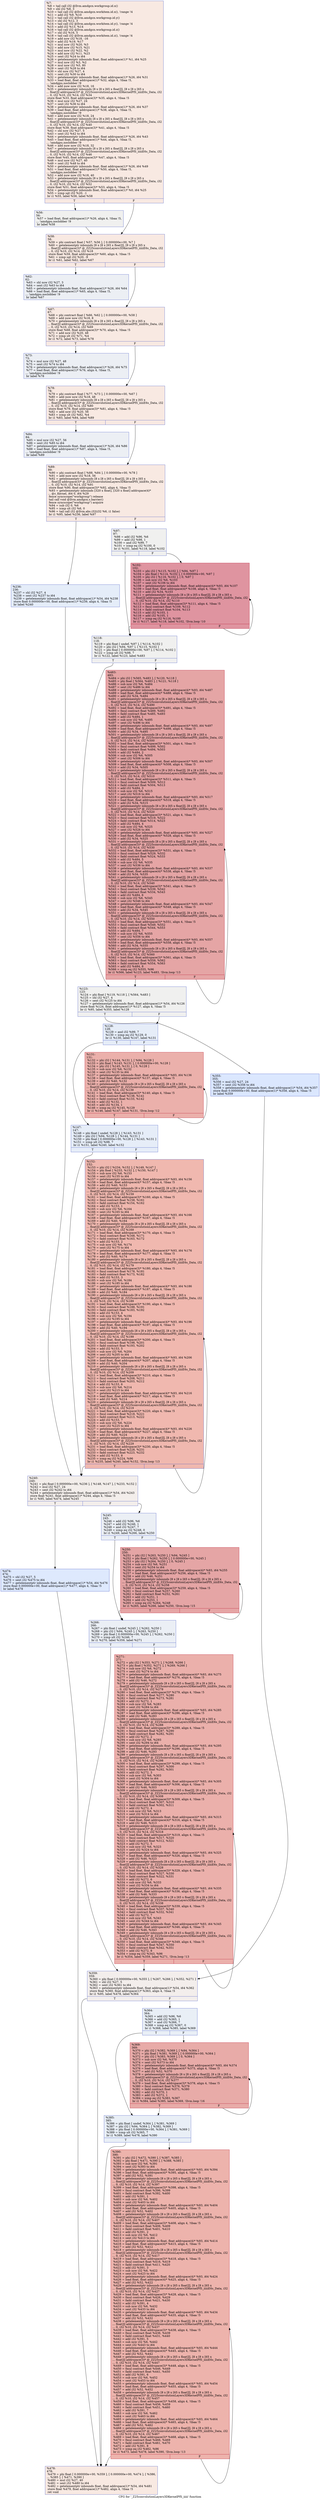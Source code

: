 digraph "CFG for '_Z25convolutionLayers3DKernelPfS_iiiii' function" {
	label="CFG for '_Z25convolutionLayers3DKernelPfS_iiiii' function";

	Node0x519ea80 [shape=record,color="#3d50c3ff", style=filled, fillcolor="#efcebd70",label="{%7:\l  %8 = tail call i32 @llvm.amdgcn.workgroup.id.x()\l  %9 = shl i32 %8, 3\l  %10 = tail call i32 @llvm.amdgcn.workitem.id.x(), !range !4\l  %11 = add i32 %9, %10\l  %12 = tail call i32 @llvm.amdgcn.workgroup.id.y()\l  %13 = shl i32 %12, 3\l  %14 = tail call i32 @llvm.amdgcn.workitem.id.y(), !range !4\l  %15 = add i32 %13, %14\l  %16 = tail call i32 @llvm.amdgcn.workgroup.id.z()\l  %17 = shl i32 %16, 5\l  %18 = tail call i32 @llvm.amdgcn.workitem.id.z(), !range !4\l  %19 = add nsw i32 %18, -16\l  %20 = add i32 %19, %17\l  %21 = mul nsw i32 %20, %3\l  %22 = add nsw i32 %15, %21\l  %23 = mul nsw i32 %22, %2\l  %24 = add nsw i32 %11, %23\l  %25 = sext i32 %24 to i64\l  %26 = getelementptr inbounds float, float addrspace(1)* %1, i64 %25\l  %27 = mul nsw i32 %3, %2\l  %28 = mul nsw i32 %5, 80\l  %29 = sext i32 %28 to i64\l  %30 = shl nsw i32 %27, 4\l  %31 = sext i32 %30 to i64\l  %32 = getelementptr inbounds float, float addrspace(1)* %26, i64 %31\l  %33 = load float, float addrspace(1)* %32, align 4, !tbaa !5,\l... !amdgpu.noclobber !9\l  %34 = add nuw nsw i32 %18, 16\l  %35 = getelementptr inbounds [8 x [8 x [65 x float]]], [8 x [8 x [65 x\l... float]]] addrspace(3)* @_ZZ25convolutionLayers3DKernelPfS_iiiiiE6s_Data, i32\l... 0, i32 %10, i32 %14, i32 %34\l  store float %33, float addrspace(3)* %35, align 4, !tbaa !5\l  %36 = mul nsw i32 %27, 24\l  %37 = sext i32 %36 to i64\l  %38 = getelementptr inbounds float, float addrspace(1)* %26, i64 %37\l  %39 = load float, float addrspace(1)* %38, align 4, !tbaa !5,\l... !amdgpu.noclobber !9\l  %40 = add nuw nsw i32 %18, 24\l  %41 = getelementptr inbounds [8 x [8 x [65 x float]]], [8 x [8 x [65 x\l... float]]] addrspace(3)* @_ZZ25convolutionLayers3DKernelPfS_iiiiiE6s_Data, i32\l... 0, i32 %10, i32 %14, i32 %40\l  store float %39, float addrspace(3)* %41, align 4, !tbaa !5\l  %42 = shl nsw i32 %27, 5\l  %43 = sext i32 %42 to i64\l  %44 = getelementptr inbounds float, float addrspace(1)* %26, i64 %43\l  %45 = load float, float addrspace(1)* %44, align 4, !tbaa !5,\l... !amdgpu.noclobber !9\l  %46 = add nuw nsw i32 %18, 32\l  %47 = getelementptr inbounds [8 x [8 x [65 x float]]], [8 x [8 x [65 x\l... float]]] addrspace(3)* @_ZZ25convolutionLayers3DKernelPfS_iiiiiE6s_Data, i32\l... 0, i32 %10, i32 %14, i32 %46\l  store float %45, float addrspace(3)* %47, align 4, !tbaa !5\l  %48 = mul nsw i32 %27, 40\l  %49 = sext i32 %48 to i64\l  %50 = getelementptr inbounds float, float addrspace(1)* %26, i64 %49\l  %51 = load float, float addrspace(1)* %50, align 4, !tbaa !5,\l... !amdgpu.noclobber !9\l  %52 = add nuw nsw i32 %18, 40\l  %53 = getelementptr inbounds [8 x [8 x [65 x float]]], [8 x [8 x [65 x\l... float]]] addrspace(3)* @_ZZ25convolutionLayers3DKernelPfS_iiiiiE6s_Data, i32\l... 0, i32 %10, i32 %14, i32 %52\l  store float %51, float addrspace(3)* %53, align 4, !tbaa !5\l  %54 = getelementptr inbounds float, float addrspace(1)* %0, i64 %25\l  %55 = icmp sgt i32 %20, -1\l  br i1 %55, label %56, label %58\l|{<s0>T|<s1>F}}"];
	Node0x519ea80:s0 -> Node0x51a36e0;
	Node0x519ea80:s1 -> Node0x51a3770;
	Node0x51a36e0 [shape=record,color="#3d50c3ff", style=filled, fillcolor="#dedcdb70",label="{%56:\l56:                                               \l  %57 = load float, float addrspace(1)* %26, align 4, !tbaa !5,\l... !amdgpu.noclobber !9\l  br label %58\l}"];
	Node0x51a36e0 -> Node0x51a3770;
	Node0x51a3770 [shape=record,color="#3d50c3ff", style=filled, fillcolor="#efcebd70",label="{%58:\l58:                                               \l  %59 = phi contract float [ %57, %56 ], [ 0.000000e+00, %7 ]\l  %60 = getelementptr inbounds [8 x [8 x [65 x float]]], [8 x [8 x [65 x\l... float]]] addrspace(3)* @_ZZ25convolutionLayers3DKernelPfS_iiiiiE6s_Data, i32\l... 0, i32 %10, i32 %14, i32 %18\l  store float %59, float addrspace(3)* %60, align 4, !tbaa !5\l  %61 = icmp sgt i32 %20, -9\l  br i1 %61, label %62, label %67\l|{<s0>T|<s1>F}}"];
	Node0x51a3770:s0 -> Node0x51a46b0;
	Node0x51a3770:s1 -> Node0x51a4740;
	Node0x51a46b0 [shape=record,color="#3d50c3ff", style=filled, fillcolor="#d4dbe670",label="{%62:\l62:                                               \l  %63 = shl nsw i32 %27, 3\l  %64 = sext i32 %63 to i64\l  %65 = getelementptr inbounds float, float addrspace(1)* %26, i64 %64\l  %66 = load float, float addrspace(1)* %65, align 4, !tbaa !5,\l... !amdgpu.noclobber !9\l  br label %67\l}"];
	Node0x51a46b0 -> Node0x51a4740;
	Node0x51a4740 [shape=record,color="#3d50c3ff", style=filled, fillcolor="#efcebd70",label="{%67:\l67:                                               \l  %68 = phi contract float [ %66, %62 ], [ 0.000000e+00, %58 ]\l  %69 = add nuw nsw i32 %18, 8\l  %70 = getelementptr inbounds [8 x [8 x [65 x float]]], [8 x [8 x [65 x\l... float]]] addrspace(3)* @_ZZ25convolutionLayers3DKernelPfS_iiiiiE6s_Data, i32\l... 0, i32 %10, i32 %14, i32 %69\l  store float %68, float addrspace(3)* %70, align 4, !tbaa !5\l  %71 = add nsw i32 %20, 48\l  %72 = icmp slt i32 %71, %4\l  br i1 %72, label %73, label %78\l|{<s0>T|<s1>F}}"];
	Node0x51a4740:s0 -> Node0x51a5160;
	Node0x51a4740:s1 -> Node0x51a51b0;
	Node0x51a5160 [shape=record,color="#3d50c3ff", style=filled, fillcolor="#d4dbe670",label="{%73:\l73:                                               \l  %74 = mul nsw i32 %27, 48\l  %75 = sext i32 %74 to i64\l  %76 = getelementptr inbounds float, float addrspace(1)* %26, i64 %75\l  %77 = load float, float addrspace(1)* %76, align 4, !tbaa !5,\l... !amdgpu.noclobber !9\l  br label %78\l}"];
	Node0x51a5160 -> Node0x51a51b0;
	Node0x51a51b0 [shape=record,color="#3d50c3ff", style=filled, fillcolor="#efcebd70",label="{%78:\l78:                                               \l  %79 = phi contract float [ %77, %73 ], [ 0.000000e+00, %67 ]\l  %80 = add nuw nsw i32 %18, 48\l  %81 = getelementptr inbounds [8 x [8 x [65 x float]]], [8 x [8 x [65 x\l... float]]] addrspace(3)* @_ZZ25convolutionLayers3DKernelPfS_iiiiiE6s_Data, i32\l... 0, i32 %10, i32 %14, i32 %80\l  store float %79, float addrspace(3)* %81, align 4, !tbaa !5\l  %82 = add nsw i32 %20, 56\l  %83 = icmp slt i32 %82, %4\l  br i1 %83, label %84, label %89\l|{<s0>T|<s1>F}}"];
	Node0x51a51b0:s0 -> Node0x51a5990;
	Node0x51a51b0:s1 -> Node0x51a59e0;
	Node0x51a5990 [shape=record,color="#3d50c3ff", style=filled, fillcolor="#d4dbe670",label="{%84:\l84:                                               \l  %85 = mul nsw i32 %27, 56\l  %86 = sext i32 %85 to i64\l  %87 = getelementptr inbounds float, float addrspace(1)* %26, i64 %86\l  %88 = load float, float addrspace(1)* %87, align 4, !tbaa !5,\l... !amdgpu.noclobber !9\l  br label %89\l}"];
	Node0x51a5990 -> Node0x51a59e0;
	Node0x51a59e0 [shape=record,color="#3d50c3ff", style=filled, fillcolor="#efcebd70",label="{%89:\l89:                                               \l  %90 = phi contract float [ %88, %84 ], [ 0.000000e+00, %78 ]\l  %91 = add nuw nsw i32 %18, 56\l  %92 = getelementptr inbounds [8 x [8 x [65 x float]]], [8 x [8 x [65 x\l... float]]] addrspace(3)* @_ZZ25convolutionLayers3DKernelPfS_iiiiiE6s_Data, i32\l... 0, i32 %10, i32 %14, i32 %91\l  store float %90, float addrspace(3)* %92, align 4, !tbaa !5\l  %93 = getelementptr inbounds [320 x float], [320 x float] addrspace(4)*\l... @c_Kernel, i64 0, i64 %29\l  fence syncscope(\"workgroup\") release\l  tail call void @llvm.amdgcn.s.barrier()\l  fence syncscope(\"workgroup\") acquire\l  %94 = sub i32 0, %6\l  %95 = icmp slt i32 %6, 0\l  %96 = tail call i32 @llvm.abs.i32(i32 %6, i1 false)\l  br i1 %95, label %236, label %97\l|{<s0>T|<s1>F}}"];
	Node0x51a59e0:s0 -> Node0x51a6760;
	Node0x51a59e0:s1 -> Node0x51a67f0;
	Node0x51a67f0 [shape=record,color="#3d50c3ff", style=filled, fillcolor="#dedcdb70",label="{%97:\l97:                                               \l  %98 = add i32 %96, %6\l  %99 = add i32 %98, 1\l  %100 = and i32 %99, 7\l  %101 = icmp eq i32 %100, 0\l  br i1 %101, label %118, label %102\l|{<s0>T|<s1>F}}"];
	Node0x51a67f0:s0 -> Node0x51a6bd0;
	Node0x51a67f0:s1 -> Node0x51a6c20;
	Node0x51a6c20 [shape=record,color="#b70d28ff", style=filled, fillcolor="#b70d2870",label="{%102:\l102:                                              \l  %103 = phi i32 [ %115, %102 ], [ %94, %97 ]\l  %104 = phi float [ %114, %102 ], [ 0.000000e+00, %97 ]\l  %105 = phi i32 [ %116, %102 ], [ 0, %97 ]\l  %106 = sub nsw i32 %6, %103\l  %107 = sext i32 %106 to i64\l  %108 = getelementptr inbounds float, float addrspace(4)* %93, i64 %107\l  %109 = load float, float addrspace(4)* %108, align 4, !tbaa !5\l  %110 = add i32 %34, %103\l  %111 = getelementptr inbounds [8 x [8 x [65 x float]]], [8 x [8 x [65 x\l... float]]] addrspace(3)* @_ZZ25convolutionLayers3DKernelPfS_iiiiiE6s_Data, i32\l... 0, i32 %10, i32 %14, i32 %110\l  %112 = load float, float addrspace(3)* %111, align 4, !tbaa !5\l  %113 = fmul contract float %109, %112\l  %114 = fadd contract float %104, %113\l  %115 = add i32 %103, 1\l  %116 = add i32 %105, 1\l  %117 = icmp eq i32 %116, %100\l  br i1 %117, label %118, label %102, !llvm.loop !10\l|{<s0>T|<s1>F}}"];
	Node0x51a6c20:s0 -> Node0x51a6bd0;
	Node0x51a6c20:s1 -> Node0x51a6c20;
	Node0x51a6bd0 [shape=record,color="#3d50c3ff", style=filled, fillcolor="#dedcdb70",label="{%118:\l118:                                              \l  %119 = phi float [ undef, %97 ], [ %114, %102 ]\l  %120 = phi i32 [ %94, %97 ], [ %115, %102 ]\l  %121 = phi float [ 0.000000e+00, %97 ], [ %114, %102 ]\l  %122 = icmp ult i32 %98, 7\l  br i1 %122, label %123, label %483\l|{<s0>T|<s1>F}}"];
	Node0x51a6bd0:s0 -> Node0x51a7b80;
	Node0x51a6bd0:s1 -> Node0x51a7bd0;
	Node0x51a7b80 [shape=record,color="#3d50c3ff", style=filled, fillcolor="#dedcdb70",label="{%123:\l123:                                              \l  %124 = phi float [ %119, %118 ], [ %564, %483 ]\l  %125 = shl i32 %27, 4\l  %126 = sext i32 %125 to i64\l  %127 = getelementptr inbounds float, float addrspace(1)* %54, i64 %126\l  store float %124, float addrspace(1)* %127, align 4, !tbaa !5\l  br i1 %95, label %355, label %128\l|{<s0>T|<s1>F}}"];
	Node0x51a7b80:s0 -> Node0x51a7ff0;
	Node0x51a7b80:s1 -> Node0x51a8080;
	Node0x51a8080 [shape=record,color="#3d50c3ff", style=filled, fillcolor="#c7d7f070",label="{%128:\l128:                                              \l  %129 = and i32 %99, 7\l  %130 = icmp eq i32 %129, 0\l  br i1 %130, label %147, label %131\l|{<s0>T|<s1>F}}"];
	Node0x51a8080:s0 -> Node0x51a4aa0;
	Node0x51a8080:s1 -> Node0x51a4af0;
	Node0x51a4af0 [shape=record,color="#b70d28ff", style=filled, fillcolor="#d24b4070",label="{%131:\l131:                                              \l  %132 = phi i32 [ %144, %131 ], [ %94, %128 ]\l  %133 = phi float [ %143, %131 ], [ 0.000000e+00, %128 ]\l  %134 = phi i32 [ %145, %131 ], [ 0, %128 ]\l  %135 = sub nsw i32 %6, %132\l  %136 = sext i32 %135 to i64\l  %137 = getelementptr inbounds float, float addrspace(4)* %93, i64 %136\l  %138 = load float, float addrspace(4)* %137, align 4, !tbaa !5\l  %139 = add i32 %40, %132\l  %140 = getelementptr inbounds [8 x [8 x [65 x float]]], [8 x [8 x [65 x\l... float]]] addrspace(3)* @_ZZ25convolutionLayers3DKernelPfS_iiiiiE6s_Data, i32\l... 0, i32 %10, i32 %14, i32 %139\l  %141 = load float, float addrspace(3)* %140, align 4, !tbaa !5\l  %142 = fmul contract float %138, %141\l  %143 = fadd contract float %133, %142\l  %144 = add i32 %132, 1\l  %145 = add i32 %134, 1\l  %146 = icmp eq i32 %145, %129\l  br i1 %146, label %147, label %131, !llvm.loop !12\l|{<s0>T|<s1>F}}"];
	Node0x51a4af0:s0 -> Node0x51a4aa0;
	Node0x51a4af0:s1 -> Node0x51a4af0;
	Node0x51a4aa0 [shape=record,color="#3d50c3ff", style=filled, fillcolor="#c7d7f070",label="{%147:\l147:                                              \l  %148 = phi float [ undef, %128 ], [ %143, %131 ]\l  %149 = phi i32 [ %94, %128 ], [ %144, %131 ]\l  %150 = phi float [ 0.000000e+00, %128 ], [ %143, %131 ]\l  %151 = icmp ult i32 %98, 7\l  br i1 %151, label %240, label %152\l|{<s0>T|<s1>F}}"];
	Node0x51a4aa0:s0 -> Node0x51a95d0;
	Node0x51a4aa0:s1 -> Node0x51a9620;
	Node0x51a9620 [shape=record,color="#3d50c3ff", style=filled, fillcolor="#dc5d4a70",label="{%152:\l152:                                              \l  %153 = phi i32 [ %234, %152 ], [ %149, %147 ]\l  %154 = phi float [ %233, %152 ], [ %150, %147 ]\l  %155 = sub nsw i32 %6, %153\l  %156 = sext i32 %155 to i64\l  %157 = getelementptr inbounds float, float addrspace(4)* %93, i64 %156\l  %158 = load float, float addrspace(4)* %157, align 4, !tbaa !5\l  %159 = add i32 %40, %153\l  %160 = getelementptr inbounds [8 x [8 x [65 x float]]], [8 x [8 x [65 x\l... float]]] addrspace(3)* @_ZZ25convolutionLayers3DKernelPfS_iiiiiE6s_Data, i32\l... 0, i32 %10, i32 %14, i32 %159\l  %161 = load float, float addrspace(3)* %160, align 4, !tbaa !5\l  %162 = fmul contract float %158, %161\l  %163 = fadd contract float %154, %162\l  %164 = add i32 %153, 1\l  %165 = sub nsw i32 %6, %164\l  %166 = sext i32 %165 to i64\l  %167 = getelementptr inbounds float, float addrspace(4)* %93, i64 %166\l  %168 = load float, float addrspace(4)* %167, align 4, !tbaa !5\l  %169 = add i32 %40, %164\l  %170 = getelementptr inbounds [8 x [8 x [65 x float]]], [8 x [8 x [65 x\l... float]]] addrspace(3)* @_ZZ25convolutionLayers3DKernelPfS_iiiiiE6s_Data, i32\l... 0, i32 %10, i32 %14, i32 %169\l  %171 = load float, float addrspace(3)* %170, align 4, !tbaa !5\l  %172 = fmul contract float %168, %171\l  %173 = fadd contract float %163, %172\l  %174 = add i32 %153, 2\l  %175 = sub nsw i32 %6, %174\l  %176 = sext i32 %175 to i64\l  %177 = getelementptr inbounds float, float addrspace(4)* %93, i64 %176\l  %178 = load float, float addrspace(4)* %177, align 4, !tbaa !5\l  %179 = add i32 %40, %174\l  %180 = getelementptr inbounds [8 x [8 x [65 x float]]], [8 x [8 x [65 x\l... float]]] addrspace(3)* @_ZZ25convolutionLayers3DKernelPfS_iiiiiE6s_Data, i32\l... 0, i32 %10, i32 %14, i32 %179\l  %181 = load float, float addrspace(3)* %180, align 4, !tbaa !5\l  %182 = fmul contract float %178, %181\l  %183 = fadd contract float %173, %182\l  %184 = add i32 %153, 3\l  %185 = sub nsw i32 %6, %184\l  %186 = sext i32 %185 to i64\l  %187 = getelementptr inbounds float, float addrspace(4)* %93, i64 %186\l  %188 = load float, float addrspace(4)* %187, align 4, !tbaa !5\l  %189 = add i32 %40, %184\l  %190 = getelementptr inbounds [8 x [8 x [65 x float]]], [8 x [8 x [65 x\l... float]]] addrspace(3)* @_ZZ25convolutionLayers3DKernelPfS_iiiiiE6s_Data, i32\l... 0, i32 %10, i32 %14, i32 %189\l  %191 = load float, float addrspace(3)* %190, align 4, !tbaa !5\l  %192 = fmul contract float %188, %191\l  %193 = fadd contract float %183, %192\l  %194 = add i32 %153, 4\l  %195 = sub nsw i32 %6, %194\l  %196 = sext i32 %195 to i64\l  %197 = getelementptr inbounds float, float addrspace(4)* %93, i64 %196\l  %198 = load float, float addrspace(4)* %197, align 4, !tbaa !5\l  %199 = add i32 %40, %194\l  %200 = getelementptr inbounds [8 x [8 x [65 x float]]], [8 x [8 x [65 x\l... float]]] addrspace(3)* @_ZZ25convolutionLayers3DKernelPfS_iiiiiE6s_Data, i32\l... 0, i32 %10, i32 %14, i32 %199\l  %201 = load float, float addrspace(3)* %200, align 4, !tbaa !5\l  %202 = fmul contract float %198, %201\l  %203 = fadd contract float %193, %202\l  %204 = add i32 %153, 5\l  %205 = sub nsw i32 %6, %204\l  %206 = sext i32 %205 to i64\l  %207 = getelementptr inbounds float, float addrspace(4)* %93, i64 %206\l  %208 = load float, float addrspace(4)* %207, align 4, !tbaa !5\l  %209 = add i32 %40, %204\l  %210 = getelementptr inbounds [8 x [8 x [65 x float]]], [8 x [8 x [65 x\l... float]]] addrspace(3)* @_ZZ25convolutionLayers3DKernelPfS_iiiiiE6s_Data, i32\l... 0, i32 %10, i32 %14, i32 %209\l  %211 = load float, float addrspace(3)* %210, align 4, !tbaa !5\l  %212 = fmul contract float %208, %211\l  %213 = fadd contract float %203, %212\l  %214 = add i32 %153, 6\l  %215 = sub nsw i32 %6, %214\l  %216 = sext i32 %215 to i64\l  %217 = getelementptr inbounds float, float addrspace(4)* %93, i64 %216\l  %218 = load float, float addrspace(4)* %217, align 4, !tbaa !5\l  %219 = add i32 %40, %214\l  %220 = getelementptr inbounds [8 x [8 x [65 x float]]], [8 x [8 x [65 x\l... float]]] addrspace(3)* @_ZZ25convolutionLayers3DKernelPfS_iiiiiE6s_Data, i32\l... 0, i32 %10, i32 %14, i32 %219\l  %221 = load float, float addrspace(3)* %220, align 4, !tbaa !5\l  %222 = fmul contract float %218, %221\l  %223 = fadd contract float %213, %222\l  %224 = add i32 %153, 7\l  %225 = sub nsw i32 %6, %224\l  %226 = sext i32 %225 to i64\l  %227 = getelementptr inbounds float, float addrspace(4)* %93, i64 %226\l  %228 = load float, float addrspace(4)* %227, align 4, !tbaa !5\l  %229 = add i32 %40, %224\l  %230 = getelementptr inbounds [8 x [8 x [65 x float]]], [8 x [8 x [65 x\l... float]]] addrspace(3)* @_ZZ25convolutionLayers3DKernelPfS_iiiiiE6s_Data, i32\l... 0, i32 %10, i32 %14, i32 %229\l  %231 = load float, float addrspace(3)* %230, align 4, !tbaa !5\l  %232 = fmul contract float %228, %231\l  %233 = fadd contract float %223, %232\l  %234 = add i32 %153, 8\l  %235 = icmp eq i32 %224, %96\l  br i1 %235, label %240, label %152, !llvm.loop !13\l|{<s0>T|<s1>F}}"];
	Node0x51a9620:s0 -> Node0x51a95d0;
	Node0x51a9620:s1 -> Node0x51a9620;
	Node0x51a6760 [shape=record,color="#3d50c3ff", style=filled, fillcolor="#c5d6f270",label="{%236:\l236:                                              \l  %237 = shl i32 %27, 4\l  %238 = sext i32 %237 to i64\l  %239 = getelementptr inbounds float, float addrspace(1)* %54, i64 %238\l  store float 0.000000e+00, float addrspace(1)* %239, align 4, !tbaa !5\l  br label %240\l}"];
	Node0x51a6760 -> Node0x51a95d0;
	Node0x51a95d0 [shape=record,color="#3d50c3ff", style=filled, fillcolor="#e5d8d170",label="{%240:\l240:                                              \l  %241 = phi float [ 0.000000e+00, %236 ], [ %148, %147 ], [ %233, %152 ]\l  %242 = mul i32 %27, 24\l  %243 = sext i32 %242 to i64\l  %244 = getelementptr inbounds float, float addrspace(1)* %54, i64 %243\l  store float %241, float addrspace(1)* %244, align 4, !tbaa !5\l  br i1 %95, label %474, label %245\l|{<s0>T|<s1>F}}"];
	Node0x51a95d0:s0 -> Node0x51acf30;
	Node0x51a95d0:s1 -> Node0x51acf80;
	Node0x51acf80 [shape=record,color="#3d50c3ff", style=filled, fillcolor="#d1dae970",label="{%245:\l245:                                              \l  %246 = add i32 %96, %6\l  %247 = add i32 %246, 1\l  %248 = and i32 %247, 7\l  %249 = icmp eq i32 %248, 0\l  br i1 %249, label %266, label %250\l|{<s0>T|<s1>F}}"];
	Node0x51acf80:s0 -> Node0x51ad2c0;
	Node0x51acf80:s1 -> Node0x51ad310;
	Node0x51ad310 [shape=record,color="#b70d28ff", style=filled, fillcolor="#c5333470",label="{%250:\l250:                                              \l  %251 = phi i32 [ %263, %250 ], [ %94, %245 ]\l  %252 = phi float [ %262, %250 ], [ 0.000000e+00, %245 ]\l  %253 = phi i32 [ %264, %250 ], [ 0, %245 ]\l  %254 = sub nsw i32 %6, %251\l  %255 = sext i32 %254 to i64\l  %256 = getelementptr inbounds float, float addrspace(4)* %93, i64 %255\l  %257 = load float, float addrspace(4)* %256, align 4, !tbaa !5\l  %258 = add i32 %46, %251\l  %259 = getelementptr inbounds [8 x [8 x [65 x float]]], [8 x [8 x [65 x\l... float]]] addrspace(3)* @_ZZ25convolutionLayers3DKernelPfS_iiiiiE6s_Data, i32\l... 0, i32 %10, i32 %14, i32 %258\l  %260 = load float, float addrspace(3)* %259, align 4, !tbaa !5\l  %261 = fmul contract float %257, %260\l  %262 = fadd contract float %252, %261\l  %263 = add i32 %251, 1\l  %264 = add i32 %253, 1\l  %265 = icmp eq i32 %264, %248\l  br i1 %265, label %266, label %250, !llvm.loop !15\l|{<s0>T|<s1>F}}"];
	Node0x51ad310:s0 -> Node0x51ad2c0;
	Node0x51ad310:s1 -> Node0x51ad310;
	Node0x51ad2c0 [shape=record,color="#3d50c3ff", style=filled, fillcolor="#d1dae970",label="{%266:\l266:                                              \l  %267 = phi float [ undef, %245 ], [ %262, %250 ]\l  %268 = phi i32 [ %94, %245 ], [ %263, %250 ]\l  %269 = phi float [ 0.000000e+00, %245 ], [ %262, %250 ]\l  %270 = icmp ult i32 %246, 7\l  br i1 %270, label %359, label %271\l|{<s0>T|<s1>F}}"];
	Node0x51ad2c0:s0 -> Node0x51a1d30;
	Node0x51ad2c0:s1 -> Node0x51a1d80;
	Node0x51a1d80 [shape=record,color="#b70d28ff", style=filled, fillcolor="#d24b4070",label="{%271:\l271:                                              \l  %272 = phi i32 [ %353, %271 ], [ %268, %266 ]\l  %273 = phi float [ %352, %271 ], [ %269, %266 ]\l  %274 = sub nsw i32 %6, %272\l  %275 = sext i32 %274 to i64\l  %276 = getelementptr inbounds float, float addrspace(4)* %93, i64 %275\l  %277 = load float, float addrspace(4)* %276, align 4, !tbaa !5\l  %278 = add i32 %46, %272\l  %279 = getelementptr inbounds [8 x [8 x [65 x float]]], [8 x [8 x [65 x\l... float]]] addrspace(3)* @_ZZ25convolutionLayers3DKernelPfS_iiiiiE6s_Data, i32\l... 0, i32 %10, i32 %14, i32 %278\l  %280 = load float, float addrspace(3)* %279, align 4, !tbaa !5\l  %281 = fmul contract float %277, %280\l  %282 = fadd contract float %273, %281\l  %283 = add i32 %272, 1\l  %284 = sub nsw i32 %6, %283\l  %285 = sext i32 %284 to i64\l  %286 = getelementptr inbounds float, float addrspace(4)* %93, i64 %285\l  %287 = load float, float addrspace(4)* %286, align 4, !tbaa !5\l  %288 = add i32 %46, %283\l  %289 = getelementptr inbounds [8 x [8 x [65 x float]]], [8 x [8 x [65 x\l... float]]] addrspace(3)* @_ZZ25convolutionLayers3DKernelPfS_iiiiiE6s_Data, i32\l... 0, i32 %10, i32 %14, i32 %288\l  %290 = load float, float addrspace(3)* %289, align 4, !tbaa !5\l  %291 = fmul contract float %287, %290\l  %292 = fadd contract float %282, %291\l  %293 = add i32 %272, 2\l  %294 = sub nsw i32 %6, %293\l  %295 = sext i32 %294 to i64\l  %296 = getelementptr inbounds float, float addrspace(4)* %93, i64 %295\l  %297 = load float, float addrspace(4)* %296, align 4, !tbaa !5\l  %298 = add i32 %46, %293\l  %299 = getelementptr inbounds [8 x [8 x [65 x float]]], [8 x [8 x [65 x\l... float]]] addrspace(3)* @_ZZ25convolutionLayers3DKernelPfS_iiiiiE6s_Data, i32\l... 0, i32 %10, i32 %14, i32 %298\l  %300 = load float, float addrspace(3)* %299, align 4, !tbaa !5\l  %301 = fmul contract float %297, %300\l  %302 = fadd contract float %292, %301\l  %303 = add i32 %272, 3\l  %304 = sub nsw i32 %6, %303\l  %305 = sext i32 %304 to i64\l  %306 = getelementptr inbounds float, float addrspace(4)* %93, i64 %305\l  %307 = load float, float addrspace(4)* %306, align 4, !tbaa !5\l  %308 = add i32 %46, %303\l  %309 = getelementptr inbounds [8 x [8 x [65 x float]]], [8 x [8 x [65 x\l... float]]] addrspace(3)* @_ZZ25convolutionLayers3DKernelPfS_iiiiiE6s_Data, i32\l... 0, i32 %10, i32 %14, i32 %308\l  %310 = load float, float addrspace(3)* %309, align 4, !tbaa !5\l  %311 = fmul contract float %307, %310\l  %312 = fadd contract float %302, %311\l  %313 = add i32 %272, 4\l  %314 = sub nsw i32 %6, %313\l  %315 = sext i32 %314 to i64\l  %316 = getelementptr inbounds float, float addrspace(4)* %93, i64 %315\l  %317 = load float, float addrspace(4)* %316, align 4, !tbaa !5\l  %318 = add i32 %46, %313\l  %319 = getelementptr inbounds [8 x [8 x [65 x float]]], [8 x [8 x [65 x\l... float]]] addrspace(3)* @_ZZ25convolutionLayers3DKernelPfS_iiiiiE6s_Data, i32\l... 0, i32 %10, i32 %14, i32 %318\l  %320 = load float, float addrspace(3)* %319, align 4, !tbaa !5\l  %321 = fmul contract float %317, %320\l  %322 = fadd contract float %312, %321\l  %323 = add i32 %272, 5\l  %324 = sub nsw i32 %6, %323\l  %325 = sext i32 %324 to i64\l  %326 = getelementptr inbounds float, float addrspace(4)* %93, i64 %325\l  %327 = load float, float addrspace(4)* %326, align 4, !tbaa !5\l  %328 = add i32 %46, %323\l  %329 = getelementptr inbounds [8 x [8 x [65 x float]]], [8 x [8 x [65 x\l... float]]] addrspace(3)* @_ZZ25convolutionLayers3DKernelPfS_iiiiiE6s_Data, i32\l... 0, i32 %10, i32 %14, i32 %328\l  %330 = load float, float addrspace(3)* %329, align 4, !tbaa !5\l  %331 = fmul contract float %327, %330\l  %332 = fadd contract float %322, %331\l  %333 = add i32 %272, 6\l  %334 = sub nsw i32 %6, %333\l  %335 = sext i32 %334 to i64\l  %336 = getelementptr inbounds float, float addrspace(4)* %93, i64 %335\l  %337 = load float, float addrspace(4)* %336, align 4, !tbaa !5\l  %338 = add i32 %46, %333\l  %339 = getelementptr inbounds [8 x [8 x [65 x float]]], [8 x [8 x [65 x\l... float]]] addrspace(3)* @_ZZ25convolutionLayers3DKernelPfS_iiiiiE6s_Data, i32\l... 0, i32 %10, i32 %14, i32 %338\l  %340 = load float, float addrspace(3)* %339, align 4, !tbaa !5\l  %341 = fmul contract float %337, %340\l  %342 = fadd contract float %332, %341\l  %343 = add i32 %272, 7\l  %344 = sub nsw i32 %6, %343\l  %345 = sext i32 %344 to i64\l  %346 = getelementptr inbounds float, float addrspace(4)* %93, i64 %345\l  %347 = load float, float addrspace(4)* %346, align 4, !tbaa !5\l  %348 = add i32 %46, %343\l  %349 = getelementptr inbounds [8 x [8 x [65 x float]]], [8 x [8 x [65 x\l... float]]] addrspace(3)* @_ZZ25convolutionLayers3DKernelPfS_iiiiiE6s_Data, i32\l... 0, i32 %10, i32 %14, i32 %348\l  %350 = load float, float addrspace(3)* %349, align 4, !tbaa !5\l  %351 = fmul contract float %347, %350\l  %352 = fadd contract float %342, %351\l  %353 = add i32 %272, 8\l  %354 = icmp eq i32 %343, %96\l  br i1 %354, label %359, label %271, !llvm.loop !13\l|{<s0>T|<s1>F}}"];
	Node0x51a1d80:s0 -> Node0x51a1d30;
	Node0x51a1d80:s1 -> Node0x51a1d80;
	Node0x51a7ff0 [shape=record,color="#3d50c3ff", style=filled, fillcolor="#aec9fc70",label="{%355:\l355:                                              \l  %356 = mul i32 %27, 24\l  %357 = sext i32 %356 to i64\l  %358 = getelementptr inbounds float, float addrspace(1)* %54, i64 %357\l  store float 0.000000e+00, float addrspace(1)* %358, align 4, !tbaa !5\l  br label %359\l}"];
	Node0x51a7ff0 -> Node0x51a1d30;
	Node0x51a1d30 [shape=record,color="#3d50c3ff", style=filled, fillcolor="#e3d9d370",label="{%359:\l359:                                              \l  %360 = phi float [ 0.000000e+00, %355 ], [ %267, %266 ], [ %352, %271 ]\l  %361 = shl i32 %27, 5\l  %362 = sext i32 %361 to i64\l  %363 = getelementptr inbounds float, float addrspace(1)* %54, i64 %362\l  store float %360, float addrspace(1)* %363, align 4, !tbaa !5\l  br i1 %95, label %478, label %364\l|{<s0>T|<s1>F}}"];
	Node0x51a1d30:s0 -> Node0x519f1e0;
	Node0x51a1d30:s1 -> Node0x519fa90;
	Node0x519fa90 [shape=record,color="#3d50c3ff", style=filled, fillcolor="#cedaeb70",label="{%364:\l364:                                              \l  %365 = add i32 %96, %6\l  %366 = add i32 %365, 1\l  %367 = and i32 %366, 7\l  %368 = icmp eq i32 %367, 0\l  br i1 %368, label %385, label %369\l|{<s0>T|<s1>F}}"];
	Node0x519fa90:s0 -> Node0x51b3b40;
	Node0x519fa90:s1 -> Node0x51b3b90;
	Node0x51b3b90 [shape=record,color="#b70d28ff", style=filled, fillcolor="#cc403a70",label="{%369:\l369:                                              \l  %370 = phi i32 [ %382, %369 ], [ %94, %364 ]\l  %371 = phi float [ %381, %369 ], [ 0.000000e+00, %364 ]\l  %372 = phi i32 [ %383, %369 ], [ 0, %364 ]\l  %373 = sub nsw i32 %6, %370\l  %374 = sext i32 %373 to i64\l  %375 = getelementptr inbounds float, float addrspace(4)* %93, i64 %374\l  %376 = load float, float addrspace(4)* %375, align 4, !tbaa !5\l  %377 = add i32 %52, %370\l  %378 = getelementptr inbounds [8 x [8 x [65 x float]]], [8 x [8 x [65 x\l... float]]] addrspace(3)* @_ZZ25convolutionLayers3DKernelPfS_iiiiiE6s_Data, i32\l... 0, i32 %10, i32 %14, i32 %377\l  %379 = load float, float addrspace(3)* %378, align 4, !tbaa !5\l  %380 = fmul contract float %376, %379\l  %381 = fadd contract float %371, %380\l  %382 = add i32 %370, 1\l  %383 = add i32 %372, 1\l  %384 = icmp eq i32 %383, %367\l  br i1 %384, label %385, label %369, !llvm.loop !16\l|{<s0>T|<s1>F}}"];
	Node0x51b3b90:s0 -> Node0x51b3b40;
	Node0x51b3b90:s1 -> Node0x51b3b90;
	Node0x51b3b40 [shape=record,color="#3d50c3ff", style=filled, fillcolor="#cedaeb70",label="{%385:\l385:                                              \l  %386 = phi float [ undef, %364 ], [ %381, %369 ]\l  %387 = phi i32 [ %94, %364 ], [ %382, %369 ]\l  %388 = phi float [ 0.000000e+00, %364 ], [ %381, %369 ]\l  %389 = icmp ult i32 %365, 7\l  br i1 %389, label %478, label %390\l|{<s0>T|<s1>F}}"];
	Node0x51b3b40:s0 -> Node0x519f1e0;
	Node0x51b3b40:s1 -> Node0x51b4990;
	Node0x51b4990 [shape=record,color="#b70d28ff", style=filled, fillcolor="#d6524470",label="{%390:\l390:                                              \l  %391 = phi i32 [ %472, %390 ], [ %387, %385 ]\l  %392 = phi float [ %471, %390 ], [ %388, %385 ]\l  %393 = sub nsw i32 %6, %391\l  %394 = sext i32 %393 to i64\l  %395 = getelementptr inbounds float, float addrspace(4)* %93, i64 %394\l  %396 = load float, float addrspace(4)* %395, align 4, !tbaa !5\l  %397 = add i32 %52, %391\l  %398 = getelementptr inbounds [8 x [8 x [65 x float]]], [8 x [8 x [65 x\l... float]]] addrspace(3)* @_ZZ25convolutionLayers3DKernelPfS_iiiiiE6s_Data, i32\l... 0, i32 %10, i32 %14, i32 %397\l  %399 = load float, float addrspace(3)* %398, align 4, !tbaa !5\l  %400 = fmul contract float %396, %399\l  %401 = fadd contract float %392, %400\l  %402 = add i32 %391, 1\l  %403 = sub nsw i32 %6, %402\l  %404 = sext i32 %403 to i64\l  %405 = getelementptr inbounds float, float addrspace(4)* %93, i64 %404\l  %406 = load float, float addrspace(4)* %405, align 4, !tbaa !5\l  %407 = add i32 %52, %402\l  %408 = getelementptr inbounds [8 x [8 x [65 x float]]], [8 x [8 x [65 x\l... float]]] addrspace(3)* @_ZZ25convolutionLayers3DKernelPfS_iiiiiE6s_Data, i32\l... 0, i32 %10, i32 %14, i32 %407\l  %409 = load float, float addrspace(3)* %408, align 4, !tbaa !5\l  %410 = fmul contract float %406, %409\l  %411 = fadd contract float %401, %410\l  %412 = add i32 %391, 2\l  %413 = sub nsw i32 %6, %412\l  %414 = sext i32 %413 to i64\l  %415 = getelementptr inbounds float, float addrspace(4)* %93, i64 %414\l  %416 = load float, float addrspace(4)* %415, align 4, !tbaa !5\l  %417 = add i32 %52, %412\l  %418 = getelementptr inbounds [8 x [8 x [65 x float]]], [8 x [8 x [65 x\l... float]]] addrspace(3)* @_ZZ25convolutionLayers3DKernelPfS_iiiiiE6s_Data, i32\l... 0, i32 %10, i32 %14, i32 %417\l  %419 = load float, float addrspace(3)* %418, align 4, !tbaa !5\l  %420 = fmul contract float %416, %419\l  %421 = fadd contract float %411, %420\l  %422 = add i32 %391, 3\l  %423 = sub nsw i32 %6, %422\l  %424 = sext i32 %423 to i64\l  %425 = getelementptr inbounds float, float addrspace(4)* %93, i64 %424\l  %426 = load float, float addrspace(4)* %425, align 4, !tbaa !5\l  %427 = add i32 %52, %422\l  %428 = getelementptr inbounds [8 x [8 x [65 x float]]], [8 x [8 x [65 x\l... float]]] addrspace(3)* @_ZZ25convolutionLayers3DKernelPfS_iiiiiE6s_Data, i32\l... 0, i32 %10, i32 %14, i32 %427\l  %429 = load float, float addrspace(3)* %428, align 4, !tbaa !5\l  %430 = fmul contract float %426, %429\l  %431 = fadd contract float %421, %430\l  %432 = add i32 %391, 4\l  %433 = sub nsw i32 %6, %432\l  %434 = sext i32 %433 to i64\l  %435 = getelementptr inbounds float, float addrspace(4)* %93, i64 %434\l  %436 = load float, float addrspace(4)* %435, align 4, !tbaa !5\l  %437 = add i32 %52, %432\l  %438 = getelementptr inbounds [8 x [8 x [65 x float]]], [8 x [8 x [65 x\l... float]]] addrspace(3)* @_ZZ25convolutionLayers3DKernelPfS_iiiiiE6s_Data, i32\l... 0, i32 %10, i32 %14, i32 %437\l  %439 = load float, float addrspace(3)* %438, align 4, !tbaa !5\l  %440 = fmul contract float %436, %439\l  %441 = fadd contract float %431, %440\l  %442 = add i32 %391, 5\l  %443 = sub nsw i32 %6, %442\l  %444 = sext i32 %443 to i64\l  %445 = getelementptr inbounds float, float addrspace(4)* %93, i64 %444\l  %446 = load float, float addrspace(4)* %445, align 4, !tbaa !5\l  %447 = add i32 %52, %442\l  %448 = getelementptr inbounds [8 x [8 x [65 x float]]], [8 x [8 x [65 x\l... float]]] addrspace(3)* @_ZZ25convolutionLayers3DKernelPfS_iiiiiE6s_Data, i32\l... 0, i32 %10, i32 %14, i32 %447\l  %449 = load float, float addrspace(3)* %448, align 4, !tbaa !5\l  %450 = fmul contract float %446, %449\l  %451 = fadd contract float %441, %450\l  %452 = add i32 %391, 6\l  %453 = sub nsw i32 %6, %452\l  %454 = sext i32 %453 to i64\l  %455 = getelementptr inbounds float, float addrspace(4)* %93, i64 %454\l  %456 = load float, float addrspace(4)* %455, align 4, !tbaa !5\l  %457 = add i32 %52, %452\l  %458 = getelementptr inbounds [8 x [8 x [65 x float]]], [8 x [8 x [65 x\l... float]]] addrspace(3)* @_ZZ25convolutionLayers3DKernelPfS_iiiiiE6s_Data, i32\l... 0, i32 %10, i32 %14, i32 %457\l  %459 = load float, float addrspace(3)* %458, align 4, !tbaa !5\l  %460 = fmul contract float %456, %459\l  %461 = fadd contract float %451, %460\l  %462 = add i32 %391, 7\l  %463 = sub nsw i32 %6, %462\l  %464 = sext i32 %463 to i64\l  %465 = getelementptr inbounds float, float addrspace(4)* %93, i64 %464\l  %466 = load float, float addrspace(4)* %465, align 4, !tbaa !5\l  %467 = add i32 %52, %462\l  %468 = getelementptr inbounds [8 x [8 x [65 x float]]], [8 x [8 x [65 x\l... float]]] addrspace(3)* @_ZZ25convolutionLayers3DKernelPfS_iiiiiE6s_Data, i32\l... 0, i32 %10, i32 %14, i32 %467\l  %469 = load float, float addrspace(3)* %468, align 4, !tbaa !5\l  %470 = fmul contract float %466, %469\l  %471 = fadd contract float %461, %470\l  %472 = add i32 %391, 8\l  %473 = icmp eq i32 %462, %96\l  br i1 %473, label %478, label %390, !llvm.loop !13\l|{<s0>T|<s1>F}}"];
	Node0x51b4990:s0 -> Node0x519f1e0;
	Node0x51b4990:s1 -> Node0x51b4990;
	Node0x51acf30 [shape=record,color="#3d50c3ff", style=filled, fillcolor="#b5cdfa70",label="{%474:\l474:                                              \l  %475 = shl i32 %27, 5\l  %476 = sext i32 %475 to i64\l  %477 = getelementptr inbounds float, float addrspace(1)* %54, i64 %476\l  store float 0.000000e+00, float addrspace(1)* %477, align 4, !tbaa !5\l  br label %478\l}"];
	Node0x51acf30 -> Node0x519f1e0;
	Node0x519f1e0 [shape=record,color="#3d50c3ff", style=filled, fillcolor="#efcebd70",label="{%478:\l478:                                              \l  %479 = phi float [ 0.000000e+00, %359 ], [ 0.000000e+00, %474 ], [ %386,\l... %385 ], [ %471, %390 ]\l  %480 = mul i32 %27, 40\l  %481 = sext i32 %480 to i64\l  %482 = getelementptr inbounds float, float addrspace(1)* %54, i64 %481\l  store float %479, float addrspace(1)* %482, align 4, !tbaa !5\l  ret void\l}"];
	Node0x51a7bd0 [shape=record,color="#b70d28ff", style=filled, fillcolor="#c5333470",label="{%483:\l483:                                              \l  %484 = phi i32 [ %565, %483 ], [ %120, %118 ]\l  %485 = phi float [ %564, %483 ], [ %121, %118 ]\l  %486 = sub nsw i32 %6, %484\l  %487 = sext i32 %486 to i64\l  %488 = getelementptr inbounds float, float addrspace(4)* %93, i64 %487\l  %489 = load float, float addrspace(4)* %488, align 4, !tbaa !5\l  %490 = add i32 %34, %484\l  %491 = getelementptr inbounds [8 x [8 x [65 x float]]], [8 x [8 x [65 x\l... float]]] addrspace(3)* @_ZZ25convolutionLayers3DKernelPfS_iiiiiE6s_Data, i32\l... 0, i32 %10, i32 %14, i32 %490\l  %492 = load float, float addrspace(3)* %491, align 4, !tbaa !5\l  %493 = fmul contract float %489, %492\l  %494 = fadd contract float %485, %493\l  %495 = add i32 %484, 1\l  %496 = sub nsw i32 %6, %495\l  %497 = sext i32 %496 to i64\l  %498 = getelementptr inbounds float, float addrspace(4)* %93, i64 %497\l  %499 = load float, float addrspace(4)* %498, align 4, !tbaa !5\l  %500 = add i32 %34, %495\l  %501 = getelementptr inbounds [8 x [8 x [65 x float]]], [8 x [8 x [65 x\l... float]]] addrspace(3)* @_ZZ25convolutionLayers3DKernelPfS_iiiiiE6s_Data, i32\l... 0, i32 %10, i32 %14, i32 %500\l  %502 = load float, float addrspace(3)* %501, align 4, !tbaa !5\l  %503 = fmul contract float %499, %502\l  %504 = fadd contract float %494, %503\l  %505 = add i32 %484, 2\l  %506 = sub nsw i32 %6, %505\l  %507 = sext i32 %506 to i64\l  %508 = getelementptr inbounds float, float addrspace(4)* %93, i64 %507\l  %509 = load float, float addrspace(4)* %508, align 4, !tbaa !5\l  %510 = add i32 %34, %505\l  %511 = getelementptr inbounds [8 x [8 x [65 x float]]], [8 x [8 x [65 x\l... float]]] addrspace(3)* @_ZZ25convolutionLayers3DKernelPfS_iiiiiE6s_Data, i32\l... 0, i32 %10, i32 %14, i32 %510\l  %512 = load float, float addrspace(3)* %511, align 4, !tbaa !5\l  %513 = fmul contract float %509, %512\l  %514 = fadd contract float %504, %513\l  %515 = add i32 %484, 3\l  %516 = sub nsw i32 %6, %515\l  %517 = sext i32 %516 to i64\l  %518 = getelementptr inbounds float, float addrspace(4)* %93, i64 %517\l  %519 = load float, float addrspace(4)* %518, align 4, !tbaa !5\l  %520 = add i32 %34, %515\l  %521 = getelementptr inbounds [8 x [8 x [65 x float]]], [8 x [8 x [65 x\l... float]]] addrspace(3)* @_ZZ25convolutionLayers3DKernelPfS_iiiiiE6s_Data, i32\l... 0, i32 %10, i32 %14, i32 %520\l  %522 = load float, float addrspace(3)* %521, align 4, !tbaa !5\l  %523 = fmul contract float %519, %522\l  %524 = fadd contract float %514, %523\l  %525 = add i32 %484, 4\l  %526 = sub nsw i32 %6, %525\l  %527 = sext i32 %526 to i64\l  %528 = getelementptr inbounds float, float addrspace(4)* %93, i64 %527\l  %529 = load float, float addrspace(4)* %528, align 4, !tbaa !5\l  %530 = add i32 %34, %525\l  %531 = getelementptr inbounds [8 x [8 x [65 x float]]], [8 x [8 x [65 x\l... float]]] addrspace(3)* @_ZZ25convolutionLayers3DKernelPfS_iiiiiE6s_Data, i32\l... 0, i32 %10, i32 %14, i32 %530\l  %532 = load float, float addrspace(3)* %531, align 4, !tbaa !5\l  %533 = fmul contract float %529, %532\l  %534 = fadd contract float %524, %533\l  %535 = add i32 %484, 5\l  %536 = sub nsw i32 %6, %535\l  %537 = sext i32 %536 to i64\l  %538 = getelementptr inbounds float, float addrspace(4)* %93, i64 %537\l  %539 = load float, float addrspace(4)* %538, align 4, !tbaa !5\l  %540 = add i32 %34, %535\l  %541 = getelementptr inbounds [8 x [8 x [65 x float]]], [8 x [8 x [65 x\l... float]]] addrspace(3)* @_ZZ25convolutionLayers3DKernelPfS_iiiiiE6s_Data, i32\l... 0, i32 %10, i32 %14, i32 %540\l  %542 = load float, float addrspace(3)* %541, align 4, !tbaa !5\l  %543 = fmul contract float %539, %542\l  %544 = fadd contract float %534, %543\l  %545 = add i32 %484, 6\l  %546 = sub nsw i32 %6, %545\l  %547 = sext i32 %546 to i64\l  %548 = getelementptr inbounds float, float addrspace(4)* %93, i64 %547\l  %549 = load float, float addrspace(4)* %548, align 4, !tbaa !5\l  %550 = add i32 %34, %545\l  %551 = getelementptr inbounds [8 x [8 x [65 x float]]], [8 x [8 x [65 x\l... float]]] addrspace(3)* @_ZZ25convolutionLayers3DKernelPfS_iiiiiE6s_Data, i32\l... 0, i32 %10, i32 %14, i32 %550\l  %552 = load float, float addrspace(3)* %551, align 4, !tbaa !5\l  %553 = fmul contract float %549, %552\l  %554 = fadd contract float %544, %553\l  %555 = add i32 %484, 7\l  %556 = sub nsw i32 %6, %555\l  %557 = sext i32 %556 to i64\l  %558 = getelementptr inbounds float, float addrspace(4)* %93, i64 %557\l  %559 = load float, float addrspace(4)* %558, align 4, !tbaa !5\l  %560 = add i32 %34, %555\l  %561 = getelementptr inbounds [8 x [8 x [65 x float]]], [8 x [8 x [65 x\l... float]]] addrspace(3)* @_ZZ25convolutionLayers3DKernelPfS_iiiiiE6s_Data, i32\l... 0, i32 %10, i32 %14, i32 %560\l  %562 = load float, float addrspace(3)* %561, align 4, !tbaa !5\l  %563 = fmul contract float %559, %562\l  %564 = fadd contract float %554, %563\l  %565 = add i32 %484, 8\l  %566 = icmp eq i32 %555, %96\l  br i1 %566, label %123, label %483, !llvm.loop !13\l|{<s0>T|<s1>F}}"];
	Node0x51a7bd0:s0 -> Node0x51a7b80;
	Node0x51a7bd0:s1 -> Node0x51a7bd0;
}
